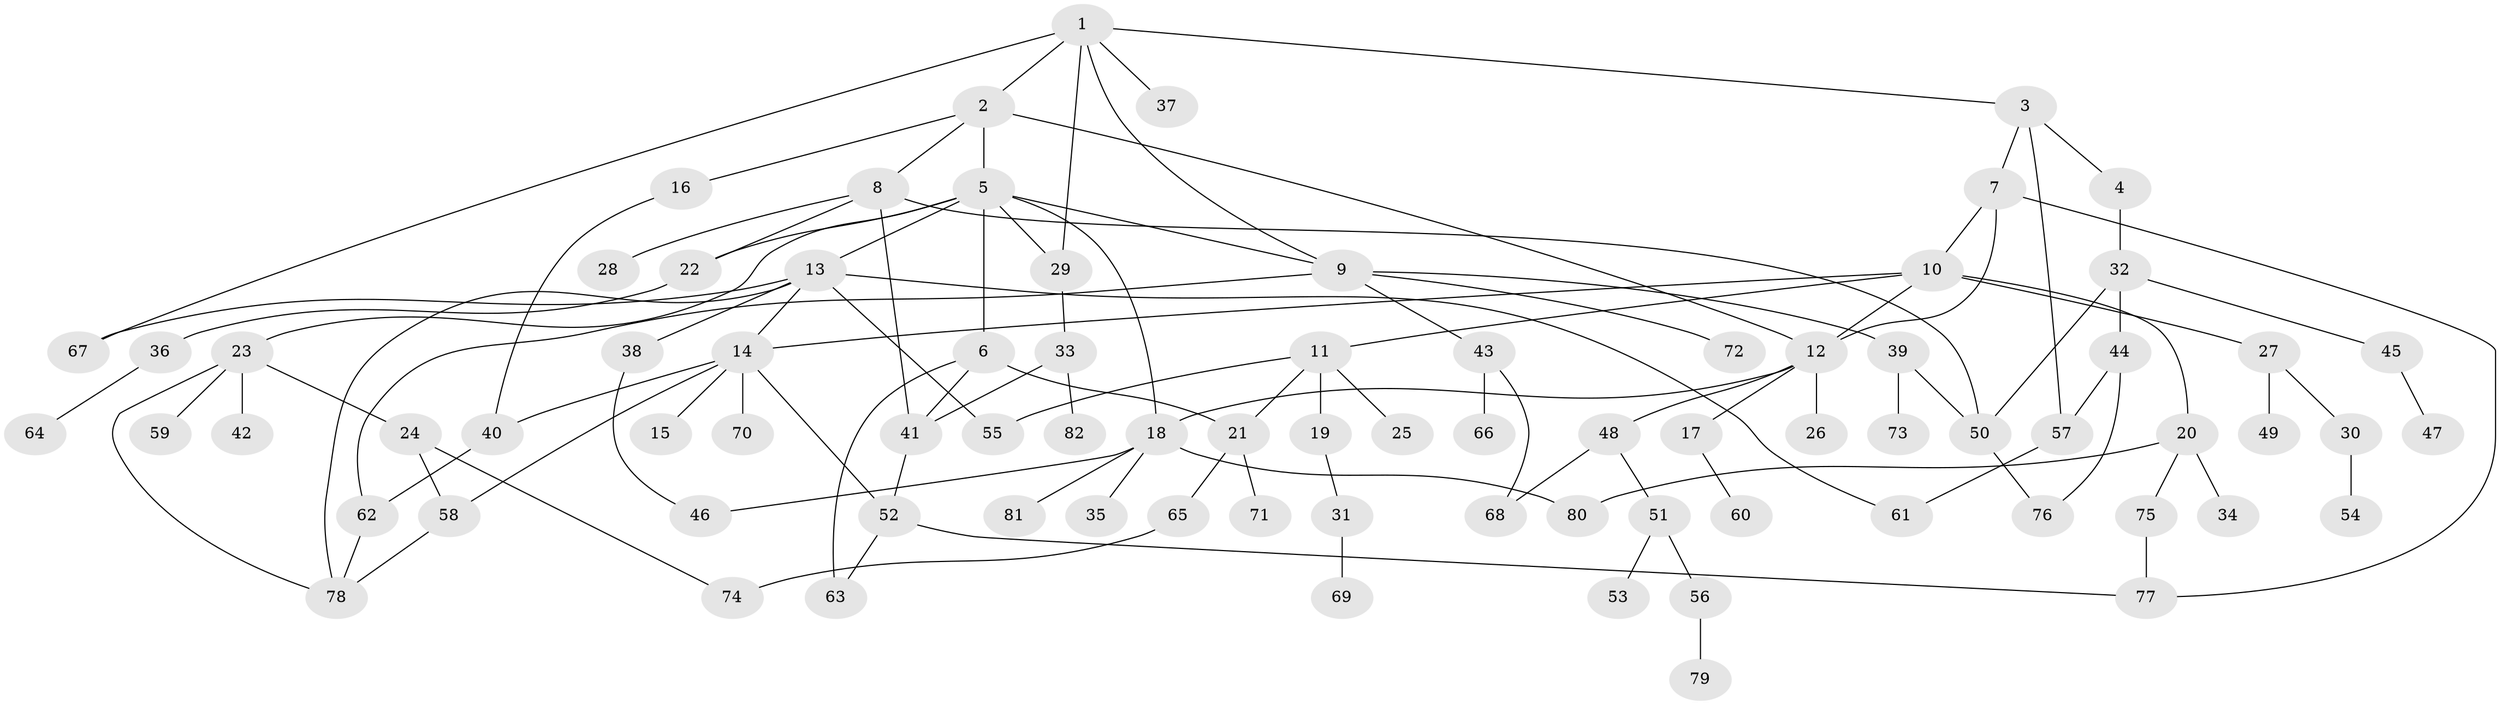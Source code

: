 // Generated by graph-tools (version 1.1) at 2025/01/03/09/25 03:01:02]
// undirected, 82 vertices, 112 edges
graph export_dot {
graph [start="1"]
  node [color=gray90,style=filled];
  1;
  2;
  3;
  4;
  5;
  6;
  7;
  8;
  9;
  10;
  11;
  12;
  13;
  14;
  15;
  16;
  17;
  18;
  19;
  20;
  21;
  22;
  23;
  24;
  25;
  26;
  27;
  28;
  29;
  30;
  31;
  32;
  33;
  34;
  35;
  36;
  37;
  38;
  39;
  40;
  41;
  42;
  43;
  44;
  45;
  46;
  47;
  48;
  49;
  50;
  51;
  52;
  53;
  54;
  55;
  56;
  57;
  58;
  59;
  60;
  61;
  62;
  63;
  64;
  65;
  66;
  67;
  68;
  69;
  70;
  71;
  72;
  73;
  74;
  75;
  76;
  77;
  78;
  79;
  80;
  81;
  82;
  1 -- 2;
  1 -- 3;
  1 -- 29;
  1 -- 37;
  1 -- 67;
  1 -- 9;
  2 -- 5;
  2 -- 8;
  2 -- 12;
  2 -- 16;
  3 -- 4;
  3 -- 7;
  3 -- 57;
  4 -- 32;
  5 -- 6;
  5 -- 9;
  5 -- 13;
  5 -- 22;
  5 -- 23;
  5 -- 29;
  5 -- 18;
  6 -- 21;
  6 -- 41;
  6 -- 63;
  7 -- 10;
  7 -- 77;
  7 -- 12;
  8 -- 28;
  8 -- 41;
  8 -- 22;
  8 -- 50;
  9 -- 39;
  9 -- 43;
  9 -- 72;
  9 -- 62;
  10 -- 11;
  10 -- 14;
  10 -- 20;
  10 -- 27;
  10 -- 12;
  11 -- 19;
  11 -- 25;
  11 -- 55;
  11 -- 21;
  12 -- 17;
  12 -- 18;
  12 -- 26;
  12 -- 48;
  13 -- 38;
  13 -- 61;
  13 -- 67;
  13 -- 14;
  13 -- 78;
  13 -- 55;
  14 -- 15;
  14 -- 70;
  14 -- 58;
  14 -- 52;
  14 -- 40;
  16 -- 40;
  17 -- 60;
  18 -- 35;
  18 -- 46;
  18 -- 80;
  18 -- 81;
  19 -- 31;
  20 -- 34;
  20 -- 75;
  20 -- 80;
  21 -- 65;
  21 -- 71;
  22 -- 36;
  23 -- 24;
  23 -- 42;
  23 -- 59;
  23 -- 78;
  24 -- 58;
  24 -- 74;
  27 -- 30;
  27 -- 49;
  29 -- 33;
  30 -- 54;
  31 -- 69;
  32 -- 44;
  32 -- 45;
  32 -- 50;
  33 -- 82;
  33 -- 41;
  36 -- 64;
  38 -- 46;
  39 -- 50;
  39 -- 73;
  40 -- 62;
  41 -- 52;
  43 -- 66;
  43 -- 68;
  44 -- 57;
  44 -- 76;
  45 -- 47;
  48 -- 51;
  48 -- 68;
  50 -- 76;
  51 -- 53;
  51 -- 56;
  52 -- 63;
  52 -- 77;
  56 -- 79;
  57 -- 61;
  58 -- 78;
  62 -- 78;
  65 -- 74;
  75 -- 77;
}
